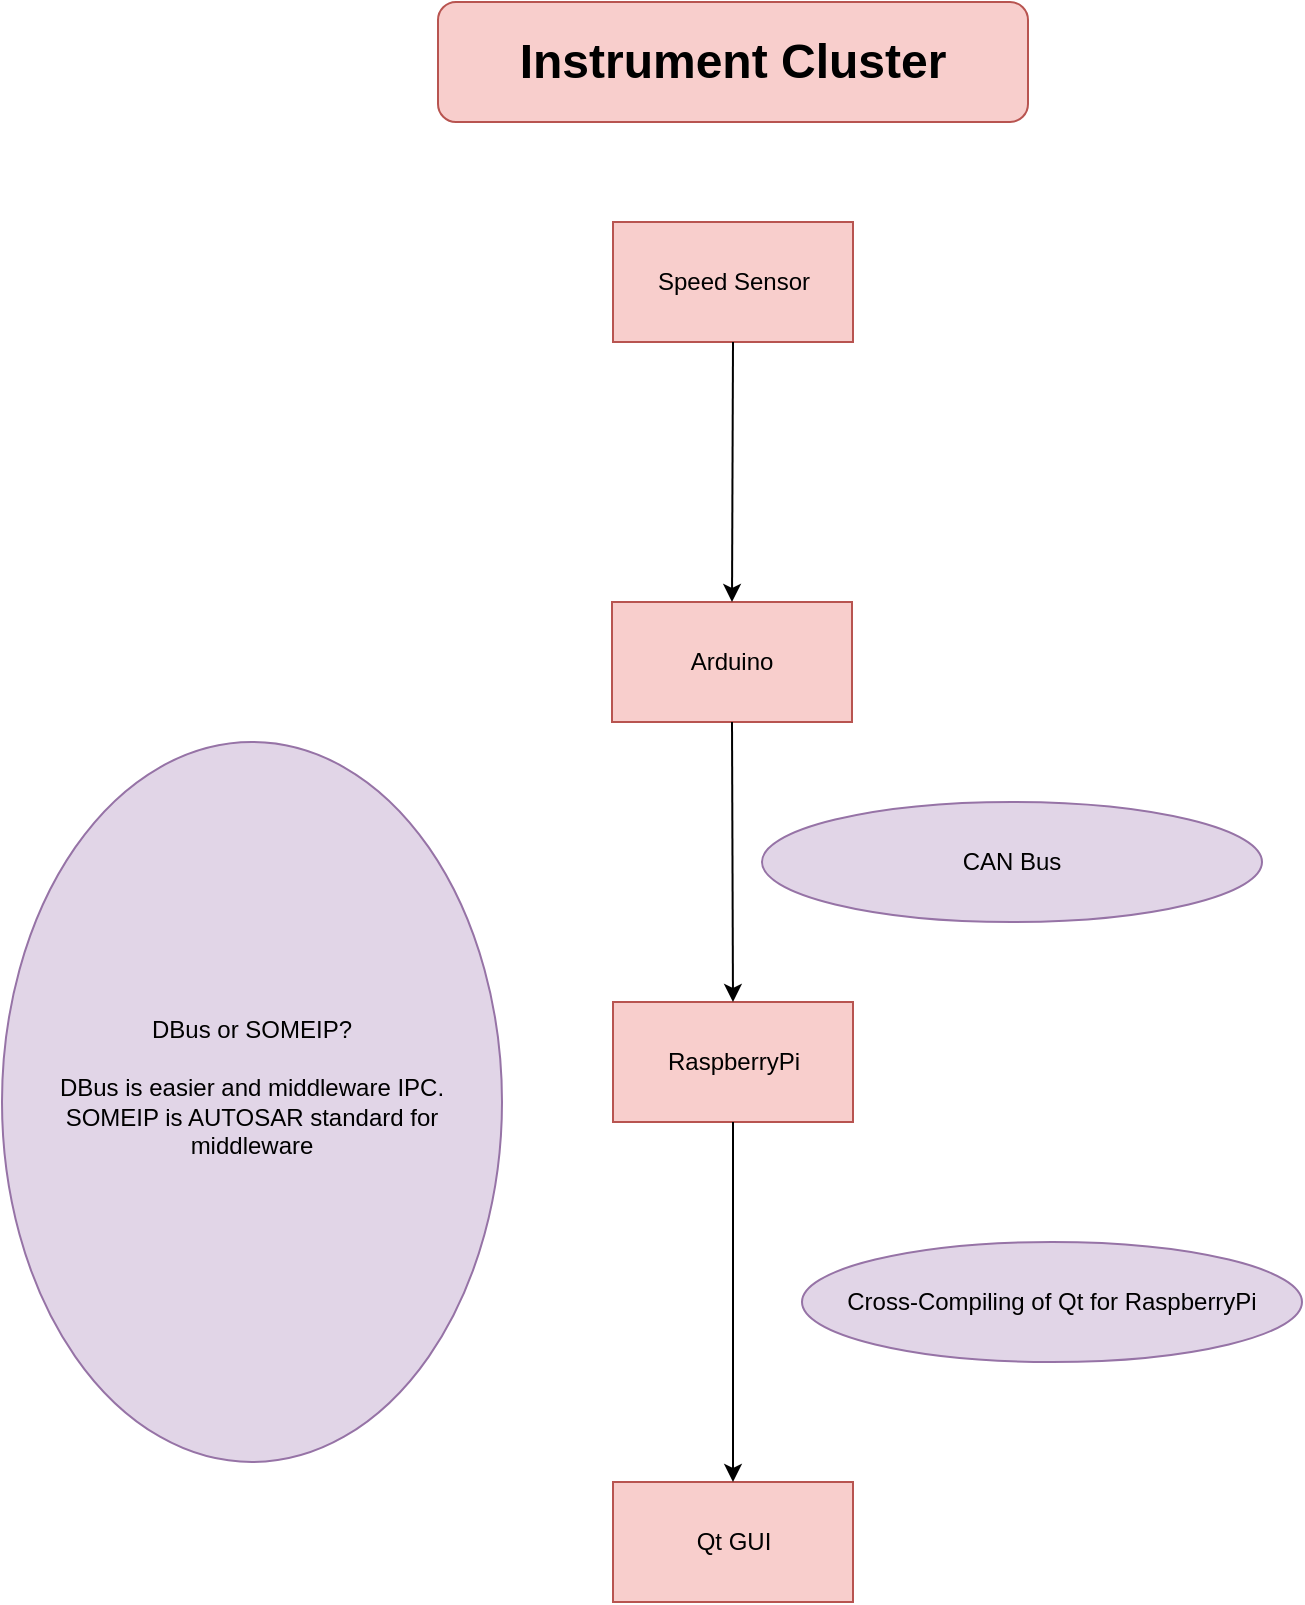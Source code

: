<mxfile version="24.7.6">
  <diagram name="Page-1" id="40RVQB_Q4bnCAyTE-xXS">
    <mxGraphModel dx="2390" dy="1160" grid="1" gridSize="10" guides="1" tooltips="1" connect="1" arrows="1" fold="1" page="1" pageScale="1" pageWidth="850" pageHeight="1100" math="0" shadow="0">
      <root>
        <mxCell id="0" />
        <mxCell id="1" parent="0" />
        <mxCell id="WSztid49rb8M9noHrNsQ-1" value="&lt;h1&gt;Instrument Cluster&lt;/h1&gt;" style="rounded=1;whiteSpace=wrap;html=1;fillColor=#f8cecc;strokeColor=#b85450;" vertex="1" parent="1">
          <mxGeometry x="278" y="40" width="295" height="60" as="geometry" />
        </mxCell>
        <mxCell id="WSztid49rb8M9noHrNsQ-2" value="Speed Sensor" style="rounded=0;whiteSpace=wrap;html=1;fillColor=#f8cecc;strokeColor=#b85450;" vertex="1" parent="1">
          <mxGeometry x="365.5" y="150" width="120" height="60" as="geometry" />
        </mxCell>
        <mxCell id="WSztid49rb8M9noHrNsQ-3" value="Arduino" style="rounded=0;whiteSpace=wrap;html=1;fillColor=#f8cecc;strokeColor=#b85450;" vertex="1" parent="1">
          <mxGeometry x="365" y="340" width="120" height="60" as="geometry" />
        </mxCell>
        <mxCell id="WSztid49rb8M9noHrNsQ-4" value="RaspberryPi" style="rounded=0;whiteSpace=wrap;html=1;fillColor=#f8cecc;strokeColor=#b85450;" vertex="1" parent="1">
          <mxGeometry x="365.5" y="540" width="120" height="60" as="geometry" />
        </mxCell>
        <mxCell id="WSztid49rb8M9noHrNsQ-5" value="Qt GUI" style="rounded=0;whiteSpace=wrap;html=1;fillColor=#f8cecc;strokeColor=#b85450;" vertex="1" parent="1">
          <mxGeometry x="365.5" y="780" width="120" height="60" as="geometry" />
        </mxCell>
        <mxCell id="WSztid49rb8M9noHrNsQ-6" value="Cross-Compiling of Qt for RaspberryPi" style="ellipse;whiteSpace=wrap;html=1;fillColor=#e1d5e7;strokeColor=#9673a6;" vertex="1" parent="1">
          <mxGeometry x="460" y="660" width="250" height="60" as="geometry" />
        </mxCell>
        <mxCell id="WSztid49rb8M9noHrNsQ-7" value="" style="endArrow=classic;html=1;rounded=0;exitX=0.5;exitY=1;exitDx=0;exitDy=0;entryX=0.5;entryY=0;entryDx=0;entryDy=0;" edge="1" parent="1" source="WSztid49rb8M9noHrNsQ-2" target="WSztid49rb8M9noHrNsQ-3">
          <mxGeometry width="50" height="50" relative="1" as="geometry">
            <mxPoint x="300" y="400" as="sourcePoint" />
            <mxPoint x="350" y="350" as="targetPoint" />
          </mxGeometry>
        </mxCell>
        <mxCell id="WSztid49rb8M9noHrNsQ-8" value="" style="endArrow=classic;html=1;rounded=0;entryX=0.5;entryY=0;entryDx=0;entryDy=0;exitX=0.5;exitY=1;exitDx=0;exitDy=0;" edge="1" parent="1" source="WSztid49rb8M9noHrNsQ-3" target="WSztid49rb8M9noHrNsQ-4">
          <mxGeometry width="50" height="50" relative="1" as="geometry">
            <mxPoint x="420" y="400" as="sourcePoint" />
            <mxPoint x="424" y="450" as="targetPoint" />
          </mxGeometry>
        </mxCell>
        <mxCell id="WSztid49rb8M9noHrNsQ-9" value="" style="endArrow=classic;html=1;rounded=0;entryX=0.5;entryY=0;entryDx=0;entryDy=0;exitX=0.5;exitY=1;exitDx=0;exitDy=0;" edge="1" parent="1" source="WSztid49rb8M9noHrNsQ-4" target="WSztid49rb8M9noHrNsQ-5">
          <mxGeometry width="50" height="50" relative="1" as="geometry">
            <mxPoint x="420" y="550" as="sourcePoint" />
            <mxPoint x="420" y="660" as="targetPoint" />
          </mxGeometry>
        </mxCell>
        <mxCell id="WSztid49rb8M9noHrNsQ-10" value="&lt;div&gt;CAN Bus&lt;/div&gt;" style="ellipse;whiteSpace=wrap;html=1;fillColor=#e1d5e7;strokeColor=#9673a6;" vertex="1" parent="1">
          <mxGeometry x="440" y="440" width="250" height="60" as="geometry" />
        </mxCell>
        <mxCell id="WSztid49rb8M9noHrNsQ-11" value="&lt;div&gt;DBus or SOMEIP?&lt;/div&gt;&lt;div&gt;&lt;br&gt;&lt;/div&gt;&lt;div&gt;DBus is easier and middleware IPC.&lt;/div&gt;&lt;div&gt;SOMEIP is AUTOSAR standard for middleware&lt;br&gt;&lt;/div&gt;&lt;div&gt;&lt;br&gt;&lt;/div&gt;" style="ellipse;whiteSpace=wrap;html=1;fillColor=#e1d5e7;strokeColor=#9673a6;" vertex="1" parent="1">
          <mxGeometry x="60" y="410" width="250" height="360" as="geometry" />
        </mxCell>
      </root>
    </mxGraphModel>
  </diagram>
</mxfile>
